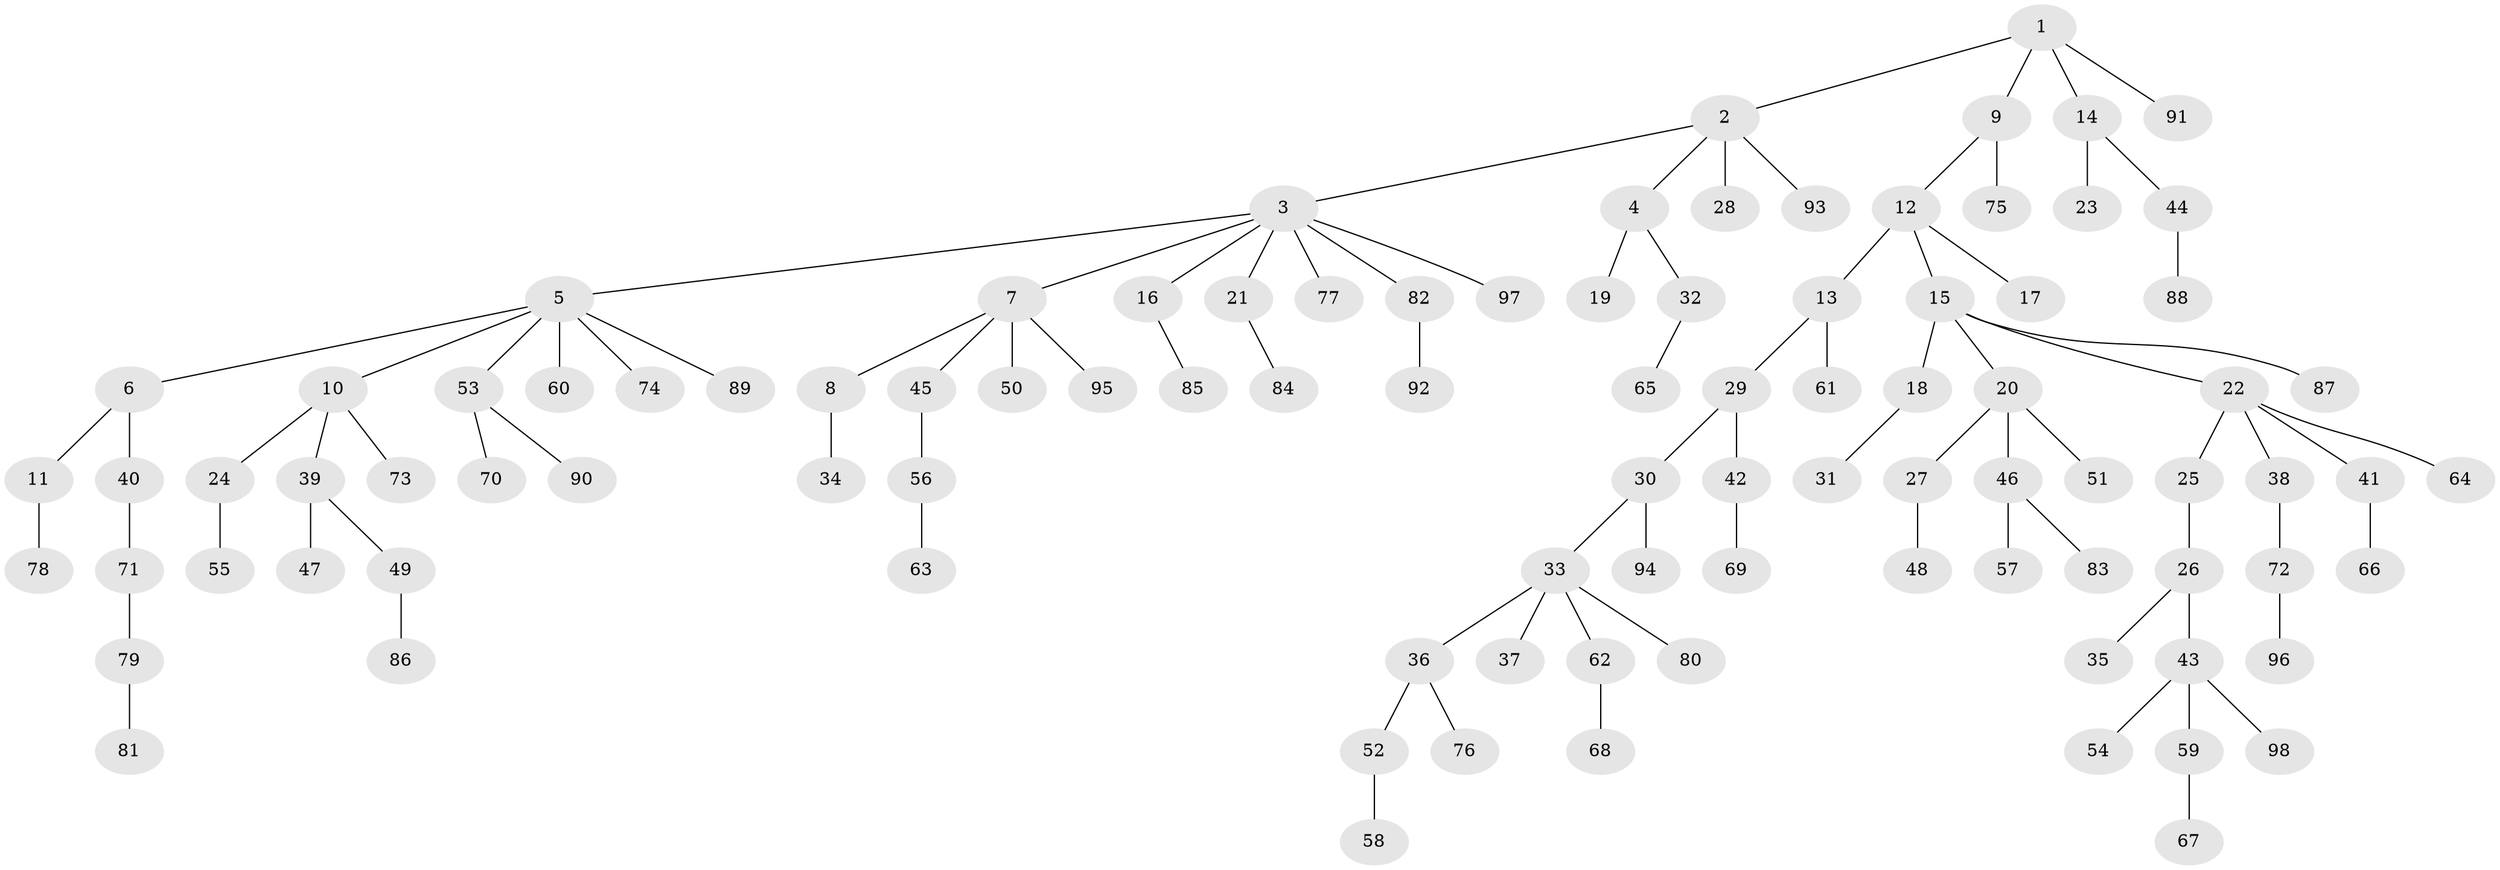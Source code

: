 // Generated by graph-tools (version 1.1) at 2025/02/03/09/25 03:02:22]
// undirected, 98 vertices, 97 edges
graph export_dot {
graph [start="1"]
  node [color=gray90,style=filled];
  1;
  2;
  3;
  4;
  5;
  6;
  7;
  8;
  9;
  10;
  11;
  12;
  13;
  14;
  15;
  16;
  17;
  18;
  19;
  20;
  21;
  22;
  23;
  24;
  25;
  26;
  27;
  28;
  29;
  30;
  31;
  32;
  33;
  34;
  35;
  36;
  37;
  38;
  39;
  40;
  41;
  42;
  43;
  44;
  45;
  46;
  47;
  48;
  49;
  50;
  51;
  52;
  53;
  54;
  55;
  56;
  57;
  58;
  59;
  60;
  61;
  62;
  63;
  64;
  65;
  66;
  67;
  68;
  69;
  70;
  71;
  72;
  73;
  74;
  75;
  76;
  77;
  78;
  79;
  80;
  81;
  82;
  83;
  84;
  85;
  86;
  87;
  88;
  89;
  90;
  91;
  92;
  93;
  94;
  95;
  96;
  97;
  98;
  1 -- 2;
  1 -- 9;
  1 -- 14;
  1 -- 91;
  2 -- 3;
  2 -- 4;
  2 -- 28;
  2 -- 93;
  3 -- 5;
  3 -- 7;
  3 -- 16;
  3 -- 21;
  3 -- 77;
  3 -- 82;
  3 -- 97;
  4 -- 19;
  4 -- 32;
  5 -- 6;
  5 -- 10;
  5 -- 53;
  5 -- 60;
  5 -- 74;
  5 -- 89;
  6 -- 11;
  6 -- 40;
  7 -- 8;
  7 -- 45;
  7 -- 50;
  7 -- 95;
  8 -- 34;
  9 -- 12;
  9 -- 75;
  10 -- 24;
  10 -- 39;
  10 -- 73;
  11 -- 78;
  12 -- 13;
  12 -- 15;
  12 -- 17;
  13 -- 29;
  13 -- 61;
  14 -- 23;
  14 -- 44;
  15 -- 18;
  15 -- 20;
  15 -- 22;
  15 -- 87;
  16 -- 85;
  18 -- 31;
  20 -- 27;
  20 -- 46;
  20 -- 51;
  21 -- 84;
  22 -- 25;
  22 -- 38;
  22 -- 41;
  22 -- 64;
  24 -- 55;
  25 -- 26;
  26 -- 35;
  26 -- 43;
  27 -- 48;
  29 -- 30;
  29 -- 42;
  30 -- 33;
  30 -- 94;
  32 -- 65;
  33 -- 36;
  33 -- 37;
  33 -- 62;
  33 -- 80;
  36 -- 52;
  36 -- 76;
  38 -- 72;
  39 -- 47;
  39 -- 49;
  40 -- 71;
  41 -- 66;
  42 -- 69;
  43 -- 54;
  43 -- 59;
  43 -- 98;
  44 -- 88;
  45 -- 56;
  46 -- 57;
  46 -- 83;
  49 -- 86;
  52 -- 58;
  53 -- 70;
  53 -- 90;
  56 -- 63;
  59 -- 67;
  62 -- 68;
  71 -- 79;
  72 -- 96;
  79 -- 81;
  82 -- 92;
}
